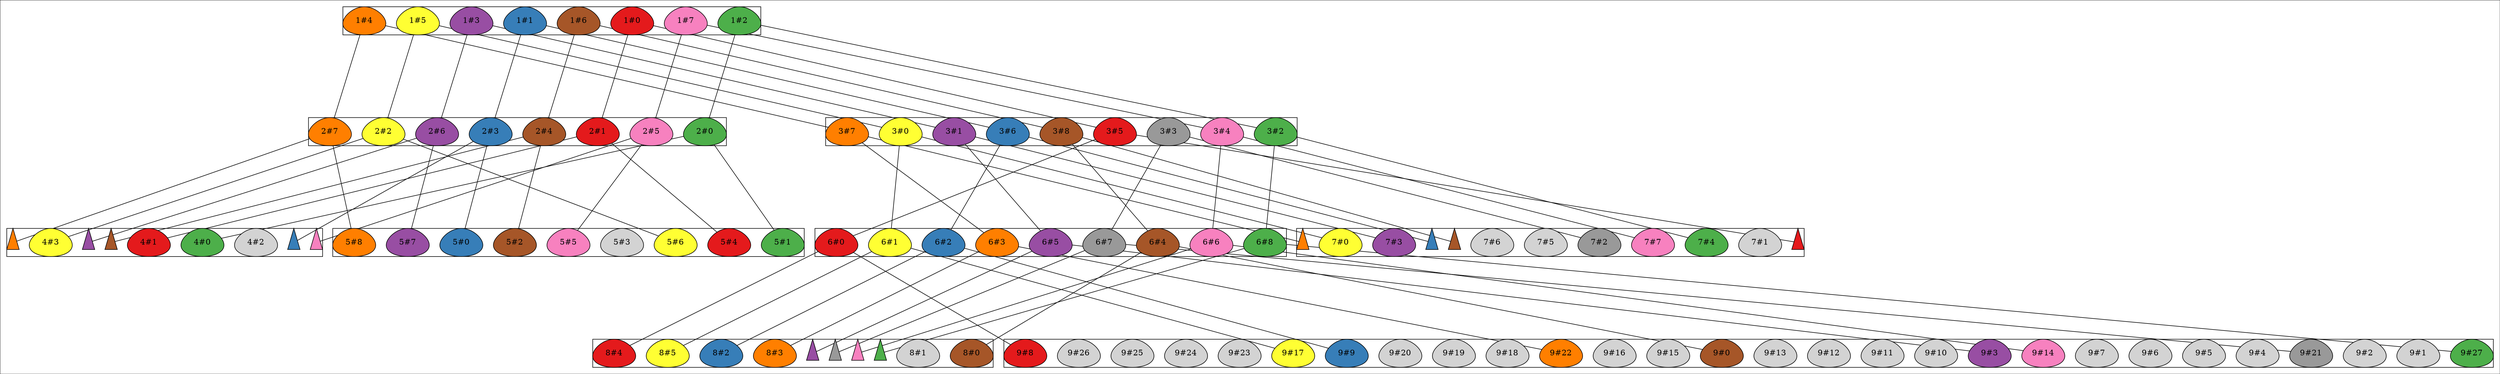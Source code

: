 strict digraph G {
colorscheme=set19;
directed=True;
margin="0.0";
newrank=True;
outputorder=edgesfirst;
rankdir=TB;
splines=False;
"1#0" [colorscheme=set19, fillcolor=1, height="0.7", label="1#0", shape=egg, style=filled, width=1];
"1#1" [colorscheme=set19, fillcolor=2, height="0.7", label="1#1", shape=egg, style=filled, width=1];
"1#2" [colorscheme=set19, fillcolor=3, height="0.7", label="1#2", shape=egg, style=filled, width=1];
"1#3" [colorscheme=set19, fillcolor=4, height="0.7", label="1#3", shape=egg, style=filled, width=1];
"1#4" [colorscheme=set19, fillcolor=5, height="0.7", label="1#4", shape=egg, style=filled, width=1];
"1#5" [colorscheme=set19, fillcolor=6, height="0.7", label="1#5", shape=egg, style=filled, width=1];
"1#6" [colorscheme=set19, fillcolor=7, height="0.7", label="1#6", shape=egg, style=filled, width=1];
"1#7" [colorscheme=set19, fillcolor=8, height="0.7", label="1#7", shape=egg, style=filled, width=1];
subgraph cluster_1 {
label="";
rank=same;
"1#0";
"1#1";
"1#2";
"1#3";
"1#4";
"1#5";
"1#6";
"1#7";
}

"2#0" [colorscheme=set19, fillcolor=3, height="0.7", label="2#0", shape=egg, style=filled, width=1];
"2#1" [colorscheme=set19, fillcolor=1, height="0.7", label="2#1", shape=egg, style=filled, width=1];
"2#2" [colorscheme=set19, fillcolor=6, height="0.7", label="2#2", shape=egg, style=filled, width=1];
"2#3" [colorscheme=set19, fillcolor=2, height="0.7", label="2#3", shape=egg, style=filled, width=1];
"2#4" [colorscheme=set19, fillcolor=7, height="0.7", label="2#4", shape=egg, style=filled, width=1];
"2#5" [colorscheme=set19, fillcolor=8, height="0.7", label="2#5", shape=egg, style=filled, width=1];
"2#6" [colorscheme=set19, fillcolor=4, height="0.7", label="2#6", shape=egg, style=filled, width=1];
"2#7" [colorscheme=set19, fillcolor=5, height="0.7", label="2#7", shape=egg, style=filled, width=1];
subgraph cluster_2 {
label="";
rank=same;
"2#0";
"2#1";
"2#2";
"2#3";
"2#4";
"2#5";
"2#6";
"2#7";
}

"3#0" [colorscheme=set19, fillcolor=6, height="0.7", label="3#0", shape=egg, style=filled, width=1];
"3#1" [colorscheme=set19, fillcolor=4, height="0.7", label="3#1", shape=egg, style=filled, width=1];
"3#2" [colorscheme=set19, fillcolor=3, height="0.7", label="3#2", shape=egg, style=filled, width=1];
"3#3" [colorscheme=set19, fillcolor=9, height="0.7", label="3#3", shape=egg, style=filled, width=1];
"3#4" [colorscheme=set19, fillcolor=8, height="0.7", label="3#4", shape=egg, style=filled, width=1];
"3#5" [colorscheme=set19, fillcolor=1, height="0.7", label="3#5", shape=egg, style=filled, width=1];
"3#6" [colorscheme=set19, fillcolor=2, height="0.7", label="3#6", shape=egg, style=filled, width=1];
"3#7" [colorscheme=set19, fillcolor=5, height="0.7", label="3#7", shape=egg, style=filled, width=1];
"3#8" [colorscheme=set19, fillcolor=7, height="0.7", label="3#8", shape=egg, style=filled, width=1];
subgraph cluster_3 {
label="";
rank=same;
"3#0";
"3#1";
"3#2";
"3#3";
"3#4";
"3#5";
"3#6";
"3#7";
"3#8";
}

"4#0" [colorscheme=set19, fillcolor=3, height="0.7", label="4#0", shape=egg, style=filled, width=1];
"4#1" [colorscheme=set19, fillcolor=1, height="0.7", label="4#1", shape=egg, style=filled, width=1];
"4#2" [height="0.7", label="4#2", shape=egg, style=filled, width=1];
"4#3" [colorscheme=set19, fillcolor=6, height="0.7", label="4#3", shape=egg, style=filled, width=1];
"4#0_death" [colorscheme=set19, fillcolor=2, height="0.7", label="", shape=triangle, style=filled, width="0.3"];
"4#2_death" [colorscheme=set19, fillcolor=7, height="0.7", label="", shape=triangle, style=filled, width="0.3"];
"4#5_death" [colorscheme=set19, fillcolor=8, height="0.7", label="", shape=triangle, style=filled, width="0.3"];
"4#7_death" [colorscheme=set19, fillcolor=4, height="0.7", label="", shape=triangle, style=filled, width="0.3"];
"4#8_death" [colorscheme=set19, fillcolor=5, height="0.7", label="", shape=triangle, style=filled, width="0.3"];
subgraph cluster_4 {
label="";
rank=sink;
"4#0";
"4#1";
"4#2";
"4#3";
"4#0_death";
"4#2_death";
"4#5_death";
"4#7_death";
"4#8_death";
}

"5#0" [colorscheme=set19, fillcolor=2, height="0.7", label="5#0", shape=egg, style=filled, width=1];
"5#1" [colorscheme=set19, fillcolor=3, height="0.7", label="5#1", shape=egg, style=filled, width=1];
"5#2" [colorscheme=set19, fillcolor=7, height="0.7", label="5#2", shape=egg, style=filled, width=1];
"5#3" [height="0.7", label="5#3", shape=egg, style=filled, width=1];
"5#4" [colorscheme=set19, fillcolor=1, height="0.7", label="5#4", shape=egg, style=filled, width=1];
"5#5" [colorscheme=set19, fillcolor=8, height="0.7", label="5#5", shape=egg, style=filled, width=1];
"5#6" [colorscheme=set19, fillcolor=6, height="0.7", label="5#6", shape=egg, style=filled, width=1];
"5#7" [colorscheme=set19, fillcolor=4, height="0.7", label="5#7", shape=egg, style=filled, width=1];
"5#8" [colorscheme=set19, fillcolor=5, height="0.7", label="5#8", shape=egg, style=filled, width=1];
subgraph cluster_5 {
label="";
rank=sink;
"5#0";
"5#1";
"5#2";
"5#3";
"5#4";
"5#5";
"5#6";
"5#7";
"5#8";
}

"6#0" [colorscheme=set19, fillcolor=1, height="0.7", label="6#0", shape=egg, style=filled, width=1];
"6#1" [colorscheme=set19, fillcolor=6, height="0.7", label="6#1", shape=egg, style=filled, width=1];
"6#2" [colorscheme=set19, fillcolor=2, height="0.7", label="6#2", shape=egg, style=filled, width=1];
"6#3" [colorscheme=set19, fillcolor=5, height="0.7", label="6#3", shape=egg, style=filled, width=1];
"6#4" [colorscheme=set19, fillcolor=7, height="0.7", label="6#4", shape=egg, style=filled, width=1];
"6#5" [colorscheme=set19, fillcolor=4, height="0.7", label="6#5", shape=egg, style=filled, width=1];
"6#6" [colorscheme=set19, fillcolor=8, height="0.7", label="6#6", shape=egg, style=filled, width=1];
"6#7" [colorscheme=set19, fillcolor=9, height="0.7", label="6#7", shape=egg, style=filled, width=1];
"6#8" [colorscheme=set19, fillcolor=3, height="0.7", label="6#8", shape=egg, style=filled, width=1];
subgraph cluster_6 {
label="";
rank=same;
"6#0";
"6#1";
"6#2";
"6#3";
"6#4";
"6#5";
"6#6";
"6#7";
"6#8";
}

"7#0" [colorscheme=set19, fillcolor=6, height="0.7", label="7#0", shape=egg, style=filled, width=1];
"7#1" [height="0.7", label="7#1", shape=egg, style=filled, width=1];
"7#2" [colorscheme=set19, fillcolor=9, height="0.7", label="7#2", shape=egg, style=filled, width=1];
"7#3" [colorscheme=set19, fillcolor=4, height="0.7", label="7#3", shape=egg, style=filled, width=1];
"7#4" [colorscheme=set19, fillcolor=3, height="0.7", label="7#4", shape=egg, style=filled, width=1];
"7#5" [height="0.7", label="7#5", shape=egg, style=filled, width=1];
"7#6" [height="0.7", label="7#6", shape=egg, style=filled, width=1];
"7#7" [colorscheme=set19, fillcolor=8, height="0.7", label="7#7", shape=egg, style=filled, width=1];
"7#0_death" [colorscheme=set19, fillcolor=1, height="0.7", label="", shape=triangle, style=filled, width="0.3"];
"7#2_death" [colorscheme=set19, fillcolor=2, height="0.7", label="", shape=triangle, style=filled, width="0.3"];
"7#3_death" [colorscheme=set19, fillcolor=5, height="0.7", label="", shape=triangle, style=filled, width="0.3"];
"7#4_death" [colorscheme=set19, fillcolor=7, height="0.7", label="", shape=triangle, style=filled, width="0.3"];
subgraph cluster_7 {
label="";
rank=sink;
"7#0";
"7#1";
"7#2";
"7#3";
"7#4";
"7#5";
"7#6";
"7#7";
"7#0_death";
"7#2_death";
"7#3_death";
"7#4_death";
}

"8#0" [colorscheme=set19, fillcolor=7, height="0.7", label="8#0", shape=egg, style=filled, width=1];
"8#1" [height="0.7", label="8#1", shape=egg, style=filled, width=1];
"8#2" [colorscheme=set19, fillcolor=2, height="0.7", label="8#2", shape=egg, style=filled, width=1];
"8#3" [colorscheme=set19, fillcolor=5, height="0.7", label="8#3", shape=egg, style=filled, width=1];
"8#4" [colorscheme=set19, fillcolor=1, height="0.7", label="8#4", shape=egg, style=filled, width=1];
"8#5" [colorscheme=set19, fillcolor=6, height="0.7", label="8#5", shape=egg, style=filled, width=1];
"8#3_death" [colorscheme=set19, fillcolor=4, height="0.7", label="", shape=triangle, style=filled, width="0.3"];
"8#14_death" [colorscheme=set19, fillcolor=8, height="0.7", label="", shape=triangle, style=filled, width="0.3"];
"8#21_death" [colorscheme=set19, fillcolor=9, height="0.7", label="", shape=triangle, style=filled, width="0.3"];
"8#27_death" [colorscheme=set19, fillcolor=3, height="0.7", label="", shape=triangle, style=filled, width="0.3"];
subgraph cluster_8 {
label="";
rank=sink;
"8#0";
"8#1";
"8#2";
"8#3";
"8#4";
"8#5";
"8#3_death";
"8#14_death";
"8#21_death";
"8#27_death";
}

"9#0" [colorscheme=set19, fillcolor=7, height="0.7", label="9#0", shape=egg, style=filled, width=1];
"9#1" [height="0.7", label="9#1", shape=egg, style=filled, width=1];
"9#2" [height="0.7", label="9#2", shape=egg, style=filled, width=1];
"9#3" [colorscheme=set19, fillcolor=4, height="0.7", label="9#3", shape=egg, style=filled, width=1];
"9#4" [height="0.7", label="9#4", shape=egg, style=filled, width=1];
"9#5" [height="0.7", label="9#5", shape=egg, style=filled, width=1];
"9#6" [height="0.7", label="9#6", shape=egg, style=filled, width=1];
"9#7" [height="0.7", label="9#7", shape=egg, style=filled, width=1];
"9#8" [colorscheme=set19, fillcolor=1, height="0.7", label="9#8", shape=egg, style=filled, width=1];
"9#9" [colorscheme=set19, fillcolor=2, height="0.7", label="9#9", shape=egg, style=filled, width=1];
"9#10" [height="0.7", label="9#10", shape=egg, style=filled, width=1];
"9#11" [height="0.7", label="9#11", shape=egg, style=filled, width=1];
"9#12" [height="0.7", label="9#12", shape=egg, style=filled, width=1];
"9#13" [height="0.7", label="9#13", shape=egg, style=filled, width=1];
"9#14" [colorscheme=set19, fillcolor=8, height="0.7", label="9#14", shape=egg, style=filled, width=1];
"9#15" [height="0.7", label="9#15", shape=egg, style=filled, width=1];
"9#16" [height="0.7", label="9#16", shape=egg, style=filled, width=1];
"9#17" [colorscheme=set19, fillcolor=6, height="0.7", label="9#17", shape=egg, style=filled, width=1];
"9#18" [height="0.7", label="9#18", shape=egg, style=filled, width=1];
"9#19" [height="0.7", label="9#19", shape=egg, style=filled, width=1];
"9#20" [height="0.7", label="9#20", shape=egg, style=filled, width=1];
"9#21" [colorscheme=set19, fillcolor=9, height="0.7", label="9#21", shape=egg, style=filled, width=1];
"9#22" [colorscheme=set19, fillcolor=5, height="0.7", label="9#22", shape=egg, style=filled, width=1];
"9#23" [height="0.7", label="9#23", shape=egg, style=filled, width=1];
"9#24" [height="0.7", label="9#24", shape=egg, style=filled, width=1];
"9#25" [height="0.7", label="9#25", shape=egg, style=filled, width=1];
"9#26" [height="0.7", label="9#26", shape=egg, style=filled, width=1];
"9#27" [colorscheme=set19, fillcolor=3, height="0.7", label="9#27", shape=egg, style=filled, width=1];
subgraph cluster_9 {
label="";
rank=sink;
"9#0";
"9#1";
"9#2";
"9#3";
"9#4";
"9#5";
"9#6";
"9#7";
"9#8";
"9#9";
"9#10";
"9#11";
"9#12";
"9#13";
"9#14";
"9#15";
"9#16";
"9#17";
"9#18";
"9#19";
"9#20";
"9#21";
"9#22";
"9#23";
"9#24";
"9#25";
"9#26";
"9#27";
}

"1#0" -> "2#1"  [dir=none, minlen=4, weight=1];
"1#0" -> "3#5"  [dir=none, minlen=4, weight=1];
"1#1" -> "2#3"  [dir=none, minlen=4, weight=1];
"1#1" -> "3#6"  [dir=none, minlen=4, weight=1];
"1#2" -> "2#0"  [dir=none, minlen=4, weight=1];
"1#2" -> "3#2"  [dir=none, minlen=4, weight=1];
"1#3" -> "2#6"  [dir=none, minlen=4, weight=1];
"1#3" -> "3#1"  [dir=none, minlen=4, weight=1];
"1#4" -> "2#7"  [dir=none, minlen=4, weight=1];
"1#4" -> "3#7"  [dir=none, minlen=4, weight=1];
"1#5" -> "2#2"  [dir=none, minlen=4, weight=1];
"1#5" -> "3#0"  [dir=none, minlen=4, weight=1];
"1#6" -> "2#4"  [dir=none, minlen=4, weight=1];
"1#6" -> "3#8"  [dir=none, minlen=4, weight=1];
"1#7" -> "2#5"  [dir=none, minlen=4, weight=1];
"1#7" -> "3#4"  [dir=none, minlen=4, weight=1];
"3#0" -> "6#1"  [dir=none, minlen=4, weight=1];
"3#0" -> "7#0"  [dir=none, minlen=4, weight=1];
"3#1" -> "6#5"  [dir=none, minlen=4, weight=1];
"3#1" -> "7#3"  [dir=none, minlen=4, weight=1];
"3#2" -> "6#8"  [dir=none, minlen=4, weight=1];
"3#2" -> "7#4"  [dir=none, minlen=4, weight=1];
"3#3" -> "6#7"  [dir=none, minlen=4, weight=1];
"3#3" -> "7#2"  [dir=none, minlen=4, weight=1];
"3#4" -> "6#6"  [dir=none, minlen=4, weight=1];
"3#4" -> "7#7"  [dir=none, minlen=4, weight=1];
"3#5" -> "6#0"  [dir=none, minlen=4, weight=1];
"3#5" -> "7#0_death"  [dir=none, minlen=4, weight=1];
"3#6" -> "6#2"  [dir=none, minlen=4, weight=1];
"3#6" -> "7#2_death"  [dir=none, minlen=4, weight=1];
"3#7" -> "6#3"  [dir=none, minlen=4, weight=1];
"3#7" -> "7#3_death"  [dir=none, minlen=4, weight=1];
"3#8" -> "6#4"  [dir=none, minlen=4, weight=1];
"3#8" -> "7#4_death"  [dir=none, minlen=4, weight=1];
"6#0" -> "8#4"  [dir=none, minlen=4, weight=1];
"6#0" -> "9#8"  [dir=none, minlen=4, weight=1];
"6#1" -> "8#5"  [dir=none, minlen=4, weight=1];
"6#1" -> "9#17"  [dir=none, minlen=4, weight=1];
"6#2" -> "8#2"  [dir=none, minlen=4, weight=1];
"6#2" -> "9#9"  [dir=none, minlen=4, weight=1];
"6#3" -> "8#3"  [dir=none, minlen=4, weight=1];
"6#3" -> "9#22"  [dir=none, minlen=4, weight=1];
"6#4" -> "8#0"  [dir=none, minlen=4, weight=1];
"6#4" -> "9#0"  [dir=none, minlen=4, weight=1];
"6#5" -> "9#3"  [dir=none, minlen=4, weight=1];
"6#5" -> "8#3_death"  [dir=none, minlen=4, weight=1];
"6#6" -> "9#14"  [dir=none, minlen=4, weight=1];
"6#6" -> "8#14_death"  [dir=none, minlen=4, weight=1];
"6#7" -> "9#21"  [dir=none, minlen=4, weight=1];
"6#7" -> "8#21_death"  [dir=none, minlen=4, weight=1];
"6#8" -> "9#27"  [dir=none, minlen=4, weight=1];
"6#8" -> "8#27_death"  [dir=none, minlen=4, weight=1];
"2#0" -> "4#0"  [dir=none, minlen=4, weight=1];
"2#0" -> "5#1"  [dir=none, minlen=4, weight=1];
"2#1" -> "4#1"  [dir=none, minlen=4, weight=1];
"2#1" -> "5#4"  [dir=none, minlen=4, weight=1];
"2#2" -> "4#3"  [dir=none, minlen=4, weight=1];
"2#2" -> "5#6"  [dir=none, minlen=4, weight=1];
"2#3" -> "5#0"  [dir=none, minlen=4, weight=1];
"2#3" -> "4#0_death"  [dir=none, minlen=4, weight=1];
"2#4" -> "5#2"  [dir=none, minlen=4, weight=1];
"2#4" -> "4#2_death"  [dir=none, minlen=4, weight=1];
"2#5" -> "5#5"  [dir=none, minlen=4, weight=1];
"2#5" -> "4#5_death"  [dir=none, minlen=4, weight=1];
"2#6" -> "5#7"  [dir=none, minlen=4, weight=1];
"2#6" -> "4#7_death"  [dir=none, minlen=4, weight=1];
"2#7" -> "5#8"  [dir=none, minlen=4, weight=1];
"2#7" -> "4#8_death"  [dir=none, minlen=4, weight=1];
}
